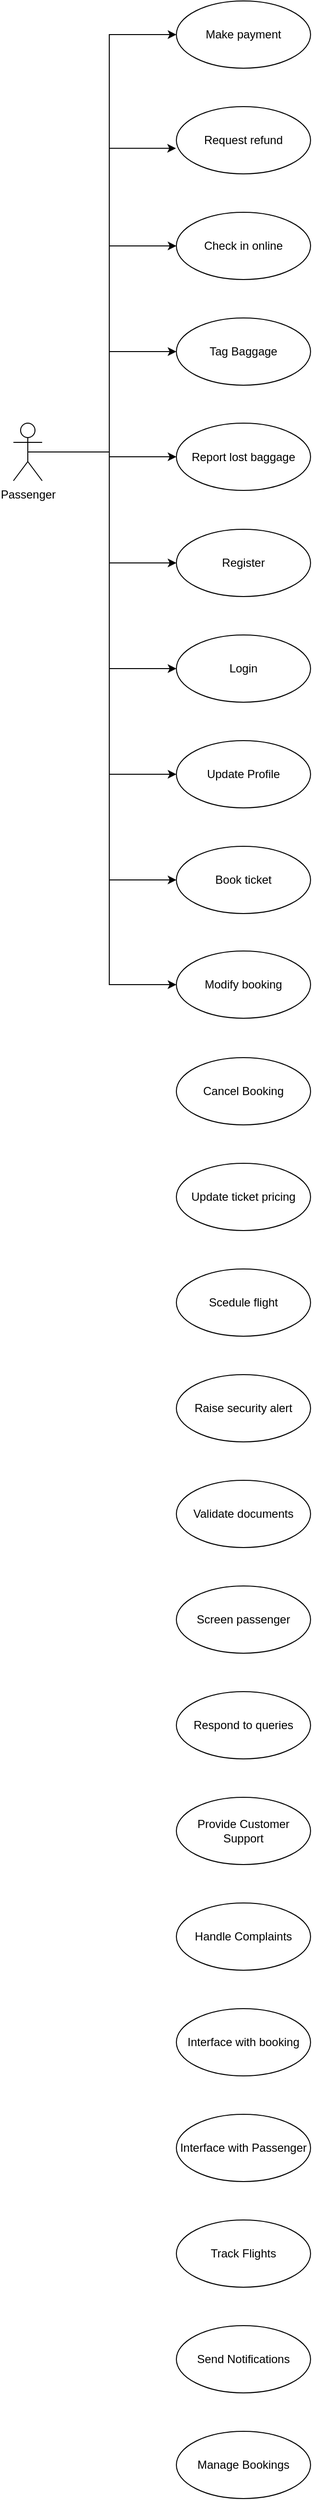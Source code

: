 <mxfile version="26.1.1">
  <diagram id="C5RBs43oDa-KdzZeNtuy" name="Page-1">
    <mxGraphModel dx="2183" dy="1164" grid="1" gridSize="10" guides="1" tooltips="1" connect="1" arrows="1" fold="1" page="1" pageScale="1" pageWidth="827" pageHeight="1169" math="0" shadow="0">
      <root>
        <mxCell id="WIyWlLk6GJQsqaUBKTNV-0" />
        <mxCell id="WIyWlLk6GJQsqaUBKTNV-1" parent="WIyWlLk6GJQsqaUBKTNV-0" />
        <mxCell id="jpGYlBpaC6IZTMkHL4Mq-36" style="edgeStyle=orthogonalEdgeStyle;rounded=0;orthogonalLoop=1;jettySize=auto;html=1;exitX=0.5;exitY=0.5;exitDx=0;exitDy=0;exitPerimeter=0;entryX=0;entryY=0.5;entryDx=0;entryDy=0;" edge="1" parent="WIyWlLk6GJQsqaUBKTNV-1" source="jpGYlBpaC6IZTMkHL4Mq-0" target="jpGYlBpaC6IZTMkHL4Mq-1">
          <mxGeometry relative="1" as="geometry" />
        </mxCell>
        <mxCell id="jpGYlBpaC6IZTMkHL4Mq-38" style="edgeStyle=orthogonalEdgeStyle;rounded=0;orthogonalLoop=1;jettySize=auto;html=1;exitX=0.5;exitY=0.5;exitDx=0;exitDy=0;exitPerimeter=0;entryX=0;entryY=0.5;entryDx=0;entryDy=0;" edge="1" parent="WIyWlLk6GJQsqaUBKTNV-1" source="jpGYlBpaC6IZTMkHL4Mq-0" target="jpGYlBpaC6IZTMkHL4Mq-3">
          <mxGeometry relative="1" as="geometry" />
        </mxCell>
        <mxCell id="jpGYlBpaC6IZTMkHL4Mq-39" style="edgeStyle=orthogonalEdgeStyle;rounded=0;orthogonalLoop=1;jettySize=auto;html=1;exitX=0.5;exitY=0.5;exitDx=0;exitDy=0;exitPerimeter=0;entryX=0;entryY=0.5;entryDx=0;entryDy=0;" edge="1" parent="WIyWlLk6GJQsqaUBKTNV-1" source="jpGYlBpaC6IZTMkHL4Mq-0" target="jpGYlBpaC6IZTMkHL4Mq-4">
          <mxGeometry relative="1" as="geometry" />
        </mxCell>
        <mxCell id="jpGYlBpaC6IZTMkHL4Mq-40" style="edgeStyle=orthogonalEdgeStyle;rounded=0;orthogonalLoop=1;jettySize=auto;html=1;exitX=0.5;exitY=0.5;exitDx=0;exitDy=0;exitPerimeter=0;entryX=0;entryY=0.5;entryDx=0;entryDy=0;" edge="1" parent="WIyWlLk6GJQsqaUBKTNV-1" source="jpGYlBpaC6IZTMkHL4Mq-0" target="jpGYlBpaC6IZTMkHL4Mq-5">
          <mxGeometry relative="1" as="geometry" />
        </mxCell>
        <mxCell id="jpGYlBpaC6IZTMkHL4Mq-41" style="edgeStyle=orthogonalEdgeStyle;rounded=0;orthogonalLoop=1;jettySize=auto;html=1;exitX=0.5;exitY=0.5;exitDx=0;exitDy=0;exitPerimeter=0;entryX=0;entryY=0.5;entryDx=0;entryDy=0;" edge="1" parent="WIyWlLk6GJQsqaUBKTNV-1" source="jpGYlBpaC6IZTMkHL4Mq-0" target="jpGYlBpaC6IZTMkHL4Mq-6">
          <mxGeometry relative="1" as="geometry" />
        </mxCell>
        <mxCell id="jpGYlBpaC6IZTMkHL4Mq-42" style="edgeStyle=orthogonalEdgeStyle;rounded=0;orthogonalLoop=1;jettySize=auto;html=1;exitX=0.5;exitY=0.5;exitDx=0;exitDy=0;exitPerimeter=0;entryX=0;entryY=0.5;entryDx=0;entryDy=0;" edge="1" parent="WIyWlLk6GJQsqaUBKTNV-1" source="jpGYlBpaC6IZTMkHL4Mq-0" target="jpGYlBpaC6IZTMkHL4Mq-7">
          <mxGeometry relative="1" as="geometry" />
        </mxCell>
        <mxCell id="jpGYlBpaC6IZTMkHL4Mq-43" style="edgeStyle=orthogonalEdgeStyle;rounded=0;orthogonalLoop=1;jettySize=auto;html=1;exitX=0.5;exitY=0.5;exitDx=0;exitDy=0;exitPerimeter=0;entryX=0;entryY=0.5;entryDx=0;entryDy=0;" edge="1" parent="WIyWlLk6GJQsqaUBKTNV-1" source="jpGYlBpaC6IZTMkHL4Mq-0" target="jpGYlBpaC6IZTMkHL4Mq-8">
          <mxGeometry relative="1" as="geometry" />
        </mxCell>
        <mxCell id="jpGYlBpaC6IZTMkHL4Mq-44" style="edgeStyle=orthogonalEdgeStyle;rounded=0;orthogonalLoop=1;jettySize=auto;html=1;exitX=0.5;exitY=0.5;exitDx=0;exitDy=0;exitPerimeter=0;entryX=0;entryY=0.5;entryDx=0;entryDy=0;" edge="1" parent="WIyWlLk6GJQsqaUBKTNV-1" source="jpGYlBpaC6IZTMkHL4Mq-0" target="jpGYlBpaC6IZTMkHL4Mq-9">
          <mxGeometry relative="1" as="geometry" />
        </mxCell>
        <mxCell id="jpGYlBpaC6IZTMkHL4Mq-45" style="edgeStyle=orthogonalEdgeStyle;rounded=0;orthogonalLoop=1;jettySize=auto;html=1;exitX=0.5;exitY=0.5;exitDx=0;exitDy=0;exitPerimeter=0;entryX=0;entryY=0.5;entryDx=0;entryDy=0;" edge="1" parent="WIyWlLk6GJQsqaUBKTNV-1" source="jpGYlBpaC6IZTMkHL4Mq-0" target="jpGYlBpaC6IZTMkHL4Mq-11">
          <mxGeometry relative="1" as="geometry" />
        </mxCell>
        <mxCell id="jpGYlBpaC6IZTMkHL4Mq-0" value="Passenger&lt;div&gt;&lt;br&gt;&lt;/div&gt;" style="shape=umlActor;verticalLabelPosition=bottom;verticalAlign=top;html=1;" vertex="1" parent="WIyWlLk6GJQsqaUBKTNV-1">
          <mxGeometry x="140" y="549.5" width="30" height="60" as="geometry" />
        </mxCell>
        <mxCell id="jpGYlBpaC6IZTMkHL4Mq-1" value="Make payment" style="ellipse;whiteSpace=wrap;html=1;" vertex="1" parent="WIyWlLk6GJQsqaUBKTNV-1">
          <mxGeometry x="310" y="110" width="140" height="70" as="geometry" />
        </mxCell>
        <mxCell id="jpGYlBpaC6IZTMkHL4Mq-2" value="Request refund" style="ellipse;whiteSpace=wrap;html=1;" vertex="1" parent="WIyWlLk6GJQsqaUBKTNV-1">
          <mxGeometry x="310" y="220" width="140" height="70" as="geometry" />
        </mxCell>
        <mxCell id="jpGYlBpaC6IZTMkHL4Mq-3" value="Check in online" style="ellipse;whiteSpace=wrap;html=1;" vertex="1" parent="WIyWlLk6GJQsqaUBKTNV-1">
          <mxGeometry x="310" y="330" width="140" height="70" as="geometry" />
        </mxCell>
        <mxCell id="jpGYlBpaC6IZTMkHL4Mq-4" value="Tag Baggage" style="ellipse;whiteSpace=wrap;html=1;" vertex="1" parent="WIyWlLk6GJQsqaUBKTNV-1">
          <mxGeometry x="310" y="440" width="140" height="70" as="geometry" />
        </mxCell>
        <mxCell id="jpGYlBpaC6IZTMkHL4Mq-5" value="Report lost baggage" style="ellipse;whiteSpace=wrap;html=1;" vertex="1" parent="WIyWlLk6GJQsqaUBKTNV-1">
          <mxGeometry x="310" y="549.5" width="140" height="70" as="geometry" />
        </mxCell>
        <mxCell id="jpGYlBpaC6IZTMkHL4Mq-6" value="Register" style="ellipse;whiteSpace=wrap;html=1;" vertex="1" parent="WIyWlLk6GJQsqaUBKTNV-1">
          <mxGeometry x="310" y="660" width="140" height="70" as="geometry" />
        </mxCell>
        <mxCell id="jpGYlBpaC6IZTMkHL4Mq-7" value="Login" style="ellipse;whiteSpace=wrap;html=1;" vertex="1" parent="WIyWlLk6GJQsqaUBKTNV-1">
          <mxGeometry x="310" y="770" width="140" height="70" as="geometry" />
        </mxCell>
        <mxCell id="jpGYlBpaC6IZTMkHL4Mq-8" value="Update Profile" style="ellipse;whiteSpace=wrap;html=1;" vertex="1" parent="WIyWlLk6GJQsqaUBKTNV-1">
          <mxGeometry x="310" y="880" width="140" height="70" as="geometry" />
        </mxCell>
        <mxCell id="jpGYlBpaC6IZTMkHL4Mq-9" value="Book ticket" style="ellipse;whiteSpace=wrap;html=1;" vertex="1" parent="WIyWlLk6GJQsqaUBKTNV-1">
          <mxGeometry x="310" y="990" width="140" height="70" as="geometry" />
        </mxCell>
        <mxCell id="jpGYlBpaC6IZTMkHL4Mq-11" value="Modify booking" style="ellipse;whiteSpace=wrap;html=1;" vertex="1" parent="WIyWlLk6GJQsqaUBKTNV-1">
          <mxGeometry x="310" y="1099" width="140" height="70" as="geometry" />
        </mxCell>
        <mxCell id="jpGYlBpaC6IZTMkHL4Mq-12" value="Cancel Booking" style="ellipse;whiteSpace=wrap;html=1;" vertex="1" parent="WIyWlLk6GJQsqaUBKTNV-1">
          <mxGeometry x="310" y="1210" width="140" height="70" as="geometry" />
        </mxCell>
        <mxCell id="jpGYlBpaC6IZTMkHL4Mq-13" value="Update ticket pricing" style="ellipse;whiteSpace=wrap;html=1;" vertex="1" parent="WIyWlLk6GJQsqaUBKTNV-1">
          <mxGeometry x="310" y="1320" width="140" height="70" as="geometry" />
        </mxCell>
        <mxCell id="jpGYlBpaC6IZTMkHL4Mq-14" value="Scedule flight" style="ellipse;whiteSpace=wrap;html=1;" vertex="1" parent="WIyWlLk6GJQsqaUBKTNV-1">
          <mxGeometry x="310" y="1430" width="140" height="70" as="geometry" />
        </mxCell>
        <mxCell id="jpGYlBpaC6IZTMkHL4Mq-15" value="Raise security alert" style="ellipse;whiteSpace=wrap;html=1;" vertex="1" parent="WIyWlLk6GJQsqaUBKTNV-1">
          <mxGeometry x="310" y="1540" width="140" height="70" as="geometry" />
        </mxCell>
        <mxCell id="jpGYlBpaC6IZTMkHL4Mq-16" value="Validate documents" style="ellipse;whiteSpace=wrap;html=1;" vertex="1" parent="WIyWlLk6GJQsqaUBKTNV-1">
          <mxGeometry x="310" y="1650" width="140" height="70" as="geometry" />
        </mxCell>
        <mxCell id="jpGYlBpaC6IZTMkHL4Mq-17" value="Screen passenger" style="ellipse;whiteSpace=wrap;html=1;" vertex="1" parent="WIyWlLk6GJQsqaUBKTNV-1">
          <mxGeometry x="310" y="1760" width="140" height="70" as="geometry" />
        </mxCell>
        <mxCell id="jpGYlBpaC6IZTMkHL4Mq-18" value="Respond to queries" style="ellipse;whiteSpace=wrap;html=1;" vertex="1" parent="WIyWlLk6GJQsqaUBKTNV-1">
          <mxGeometry x="310" y="1870" width="140" height="70" as="geometry" />
        </mxCell>
        <mxCell id="jpGYlBpaC6IZTMkHL4Mq-19" value="Provide Customer Support" style="ellipse;whiteSpace=wrap;html=1;" vertex="1" parent="WIyWlLk6GJQsqaUBKTNV-1">
          <mxGeometry x="310" y="1980" width="140" height="70" as="geometry" />
        </mxCell>
        <mxCell id="jpGYlBpaC6IZTMkHL4Mq-20" value="Handle Complaints" style="ellipse;whiteSpace=wrap;html=1;" vertex="1" parent="WIyWlLk6GJQsqaUBKTNV-1">
          <mxGeometry x="310" y="2090" width="140" height="70" as="geometry" />
        </mxCell>
        <mxCell id="jpGYlBpaC6IZTMkHL4Mq-21" value="Interface with booking" style="ellipse;whiteSpace=wrap;html=1;" vertex="1" parent="WIyWlLk6GJQsqaUBKTNV-1">
          <mxGeometry x="310" y="2200" width="140" height="70" as="geometry" />
        </mxCell>
        <mxCell id="jpGYlBpaC6IZTMkHL4Mq-22" value="Interface with Passenger" style="ellipse;whiteSpace=wrap;html=1;" vertex="1" parent="WIyWlLk6GJQsqaUBKTNV-1">
          <mxGeometry x="310" y="2310" width="140" height="70" as="geometry" />
        </mxCell>
        <mxCell id="jpGYlBpaC6IZTMkHL4Mq-23" value="Track Flights" style="ellipse;whiteSpace=wrap;html=1;" vertex="1" parent="WIyWlLk6GJQsqaUBKTNV-1">
          <mxGeometry x="310" y="2420" width="140" height="70" as="geometry" />
        </mxCell>
        <mxCell id="jpGYlBpaC6IZTMkHL4Mq-24" value="Send Notifications" style="ellipse;whiteSpace=wrap;html=1;" vertex="1" parent="WIyWlLk6GJQsqaUBKTNV-1">
          <mxGeometry x="310" y="2530" width="140" height="70" as="geometry" />
        </mxCell>
        <mxCell id="jpGYlBpaC6IZTMkHL4Mq-25" value="Manage Bookings" style="ellipse;whiteSpace=wrap;html=1;" vertex="1" parent="WIyWlLk6GJQsqaUBKTNV-1">
          <mxGeometry x="310" y="2640" width="140" height="70" as="geometry" />
        </mxCell>
        <mxCell id="jpGYlBpaC6IZTMkHL4Mq-37" style="edgeStyle=orthogonalEdgeStyle;rounded=0;orthogonalLoop=1;jettySize=auto;html=1;exitX=0.5;exitY=0.5;exitDx=0;exitDy=0;exitPerimeter=0;entryX=-0.003;entryY=0.62;entryDx=0;entryDy=0;entryPerimeter=0;" edge="1" parent="WIyWlLk6GJQsqaUBKTNV-1" source="jpGYlBpaC6IZTMkHL4Mq-0" target="jpGYlBpaC6IZTMkHL4Mq-2">
          <mxGeometry relative="1" as="geometry" />
        </mxCell>
      </root>
    </mxGraphModel>
  </diagram>
</mxfile>
